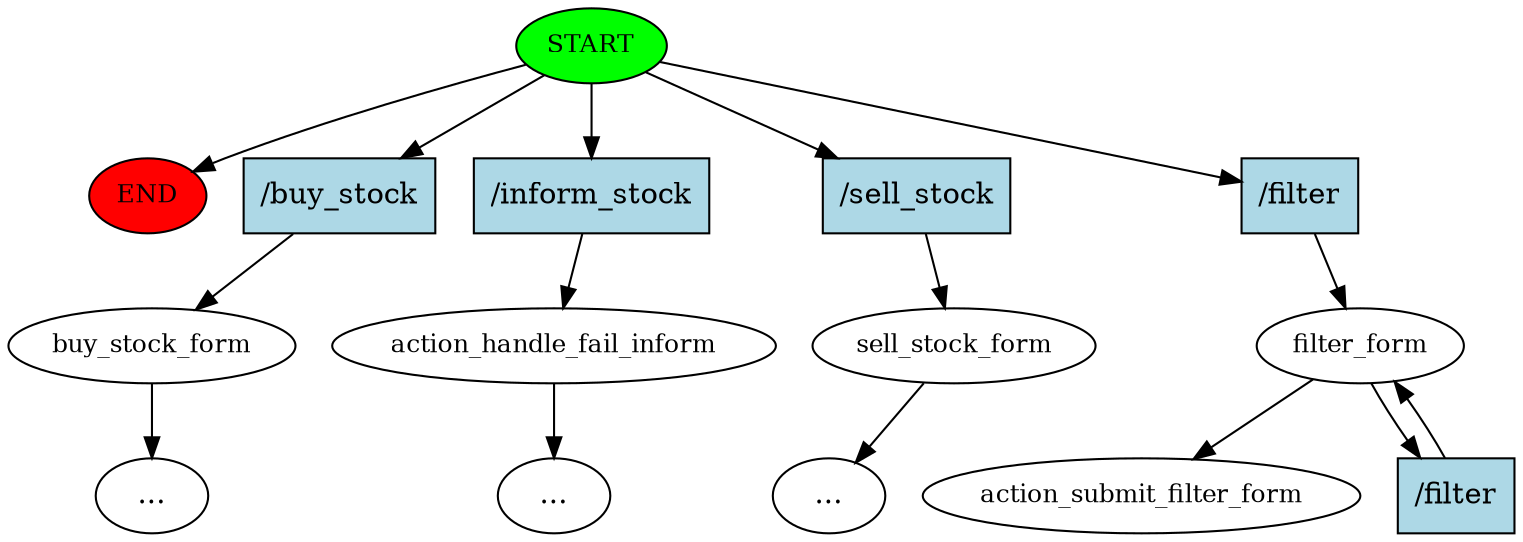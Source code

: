 digraph  {
0 [class="start active", fillcolor=green, fontsize=12, label=START, style=filled];
"-1" [class=end, fillcolor=red, fontsize=12, label=END, style=filled];
1 [class="", fontsize=12, label=buy_stock_form];
"-4" [class=ellipsis, label="..."];
3 [class="", fontsize=12, label=action_handle_fail_inform];
"-6" [class=ellipsis, label="..."];
5 [class="", fontsize=12, label=sell_stock_form];
"-7" [class=ellipsis, label="..."];
6 [class=active, fontsize=12, label=filter_form];
8 [class="dashed active", fontsize=12, label=action_submit_filter_form];
9 [class=intent, fillcolor=lightblue, label="/buy_stock", shape=rect, style=filled];
10 [class=intent, fillcolor=lightblue, label="/inform_stock", shape=rect, style=filled];
11 [class=intent, fillcolor=lightblue, label="/sell_stock", shape=rect, style=filled];
12 [class="intent active", fillcolor=lightblue, label="/filter", shape=rect, style=filled];
13 [class="intent active", fillcolor=lightblue, label="/filter", shape=rect, style=filled];
0 -> "-1"  [class="", key=NONE, label=""];
0 -> 9  [class="", key=0];
0 -> 10  [class="", key=0];
0 -> 11  [class="", key=0];
0 -> 12  [class=active, key=0];
1 -> "-4"  [class="", key=NONE, label=""];
3 -> "-6"  [class="", key=NONE, label=""];
5 -> "-7"  [class="", key=NONE, label=""];
6 -> 8  [class=active, key=NONE, label=""];
6 -> 13  [class=active, key=0];
9 -> 1  [class="", key=0];
10 -> 3  [class="", key=0];
11 -> 5  [class="", key=0];
12 -> 6  [class=active, key=0];
13 -> 6  [class=active, key=0];
}
